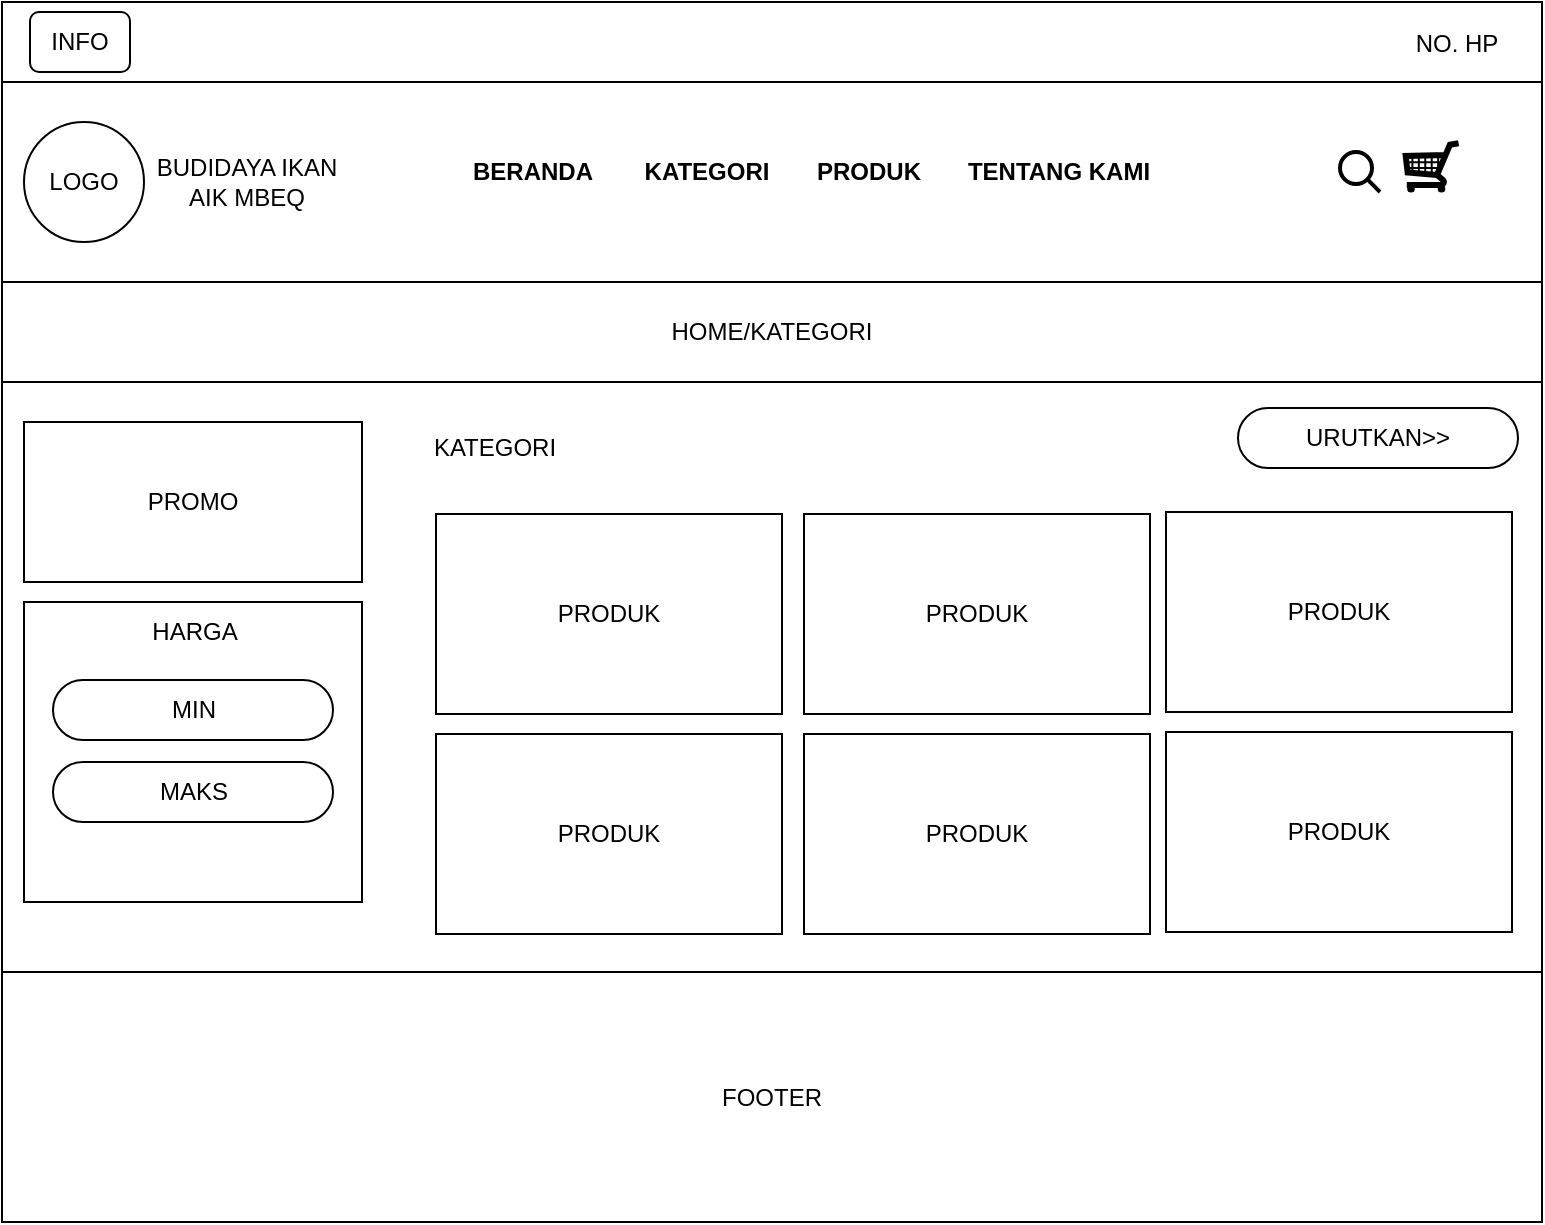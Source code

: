 <mxfile version="20.2.7" type="github"><diagram id="1opXMB63q1PROVAGqaSO" name="Halaman-1"><mxGraphModel dx="1102" dy="582" grid="1" gridSize="10" guides="1" tooltips="1" connect="1" arrows="1" fold="1" page="1" pageScale="1" pageWidth="827" pageHeight="1169" math="0" shadow="0"><root><mxCell id="0"/><mxCell id="1" parent="0"/><mxCell id="IAcSTOW7h1JJa9TZFMxw-1" value="" style="rounded=0;whiteSpace=wrap;html=1;" parent="1" vertex="1"><mxGeometry x="30" y="40" width="770" height="560" as="geometry"/></mxCell><mxCell id="IAcSTOW7h1JJa9TZFMxw-2" value="" style="rounded=0;whiteSpace=wrap;html=1;" parent="1" vertex="1"><mxGeometry x="30" y="40" width="770" height="40" as="geometry"/></mxCell><mxCell id="IAcSTOW7h1JJa9TZFMxw-5" value="" style="shape=image;html=1;verticalAlign=top;verticalLabelPosition=bottom;labelBackgroundColor=#ffffff;imageAspect=0;aspect=fixed;image=https://cdn2.iconfinder.com/data/icons/vintage-line/32/Hp-128.png" parent="1" vertex="1"><mxGeometry x="699" y="42" width="38" height="38" as="geometry"/></mxCell><mxCell id="IAcSTOW7h1JJa9TZFMxw-6" value="NO. HP" style="text;html=1;resizable=0;autosize=1;align=center;verticalAlign=middle;points=[];fillColor=none;strokeColor=none;rounded=0;" parent="1" vertex="1"><mxGeometry x="727" y="46" width="60" height="30" as="geometry"/></mxCell><mxCell id="IAcSTOW7h1JJa9TZFMxw-9" value="LOGO" style="ellipse;whiteSpace=wrap;html=1;aspect=fixed;" parent="1" vertex="1"><mxGeometry x="41" y="100" width="60" height="60" as="geometry"/></mxCell><mxCell id="IAcSTOW7h1JJa9TZFMxw-10" value="INFO" style="rounded=1;whiteSpace=wrap;html=1;" parent="1" vertex="1"><mxGeometry x="44" y="45" width="50" height="30" as="geometry"/></mxCell><mxCell id="IAcSTOW7h1JJa9TZFMxw-11" value="BUDIDAYA IKAN&lt;br&gt;AIK MBEQ" style="text;html=1;resizable=0;autosize=1;align=center;verticalAlign=middle;points=[];fillColor=none;strokeColor=none;rounded=0;" parent="1" vertex="1"><mxGeometry x="97" y="110" width="110" height="40" as="geometry"/></mxCell><mxCell id="IAcSTOW7h1JJa9TZFMxw-12" value="&lt;b&gt;BERANDA&lt;/b&gt;" style="text;html=1;resizable=0;autosize=1;align=center;verticalAlign=middle;points=[];fillColor=none;strokeColor=none;rounded=0;" parent="1" vertex="1"><mxGeometry x="255" y="110" width="80" height="30" as="geometry"/></mxCell><mxCell id="IAcSTOW7h1JJa9TZFMxw-13" value="&lt;b&gt;KATEGORI&lt;/b&gt;" style="text;html=1;resizable=0;autosize=1;align=center;verticalAlign=middle;points=[];fillColor=none;strokeColor=none;rounded=0;" parent="1" vertex="1"><mxGeometry x="337" y="110" width="90" height="30" as="geometry"/></mxCell><mxCell id="IAcSTOW7h1JJa9TZFMxw-14" value="&lt;b&gt;PRODUK&lt;/b&gt;" style="text;html=1;resizable=0;autosize=1;align=center;verticalAlign=middle;points=[];fillColor=none;strokeColor=none;rounded=0;" parent="1" vertex="1"><mxGeometry x="423" y="110" width="80" height="30" as="geometry"/></mxCell><mxCell id="IAcSTOW7h1JJa9TZFMxw-15" value="&lt;b&gt;TENTANG KAMI&lt;/b&gt;" style="text;html=1;resizable=0;autosize=1;align=center;verticalAlign=middle;points=[];fillColor=none;strokeColor=none;rounded=0;" parent="1" vertex="1"><mxGeometry x="503" y="110" width="110" height="30" as="geometry"/></mxCell><mxCell id="IAcSTOW7h1JJa9TZFMxw-16" value="" style="html=1;verticalLabelPosition=bottom;align=center;labelBackgroundColor=#ffffff;verticalAlign=top;strokeWidth=2;strokeColor=#000000;shadow=0;dashed=0;shape=mxgraph.ios7.icons.looking_glass;" parent="1" vertex="1"><mxGeometry x="699" y="115" width="20" height="20" as="geometry"/></mxCell><mxCell id="IAcSTOW7h1JJa9TZFMxw-17" value="" style="verticalLabelPosition=bottom;shadow=0;dashed=0;align=center;html=1;verticalAlign=top;strokeWidth=1;shape=mxgraph.mockup.misc.shoppingCart;strokeColor=#000000;fillColor=#121212;" parent="1" vertex="1"><mxGeometry x="731" y="110" width="28" height="25" as="geometry"/></mxCell><mxCell id="aDCdStQjP_fd2dsH2E0y-1" value="HOME/KATEGORI" style="rounded=0;whiteSpace=wrap;html=1;" vertex="1" parent="1"><mxGeometry x="30" y="180" width="770" height="50" as="geometry"/></mxCell><mxCell id="aDCdStQjP_fd2dsH2E0y-2" value="PROMO" style="rounded=0;whiteSpace=wrap;html=1;" vertex="1" parent="1"><mxGeometry x="41" y="250" width="169" height="80" as="geometry"/></mxCell><mxCell id="aDCdStQjP_fd2dsH2E0y-3" value="" style="rounded=0;whiteSpace=wrap;html=1;" vertex="1" parent="1"><mxGeometry x="41" y="340" width="169" height="150" as="geometry"/></mxCell><mxCell id="aDCdStQjP_fd2dsH2E0y-4" value="MIN" style="rounded=1;whiteSpace=wrap;html=1;arcSize=50;" vertex="1" parent="1"><mxGeometry x="55.5" y="379" width="140" height="30" as="geometry"/></mxCell><mxCell id="aDCdStQjP_fd2dsH2E0y-5" value="HARGA" style="text;html=1;resizable=0;autosize=1;align=center;verticalAlign=middle;points=[];fillColor=none;strokeColor=none;rounded=0;" vertex="1" parent="1"><mxGeometry x="90.5" y="340" width="70" height="30" as="geometry"/></mxCell><mxCell id="aDCdStQjP_fd2dsH2E0y-6" value="MAKS" style="rounded=1;whiteSpace=wrap;html=1;arcSize=50;" vertex="1" parent="1"><mxGeometry x="55.5" y="420" width="140" height="30" as="geometry"/></mxCell><mxCell id="aDCdStQjP_fd2dsH2E0y-8" value="KATEGORI" style="text;html=1;resizable=0;autosize=1;align=center;verticalAlign=middle;points=[];fillColor=none;strokeColor=none;rounded=0;" vertex="1" parent="1"><mxGeometry x="236" y="248" width="80" height="30" as="geometry"/></mxCell><mxCell id="aDCdStQjP_fd2dsH2E0y-9" value="PRODUK" style="rounded=0;whiteSpace=wrap;html=1;" vertex="1" parent="1"><mxGeometry x="247" y="296" width="173" height="100" as="geometry"/></mxCell><mxCell id="aDCdStQjP_fd2dsH2E0y-10" value="PRODUK" style="rounded=0;whiteSpace=wrap;html=1;" vertex="1" parent="1"><mxGeometry x="431" y="296" width="173" height="100" as="geometry"/></mxCell><mxCell id="aDCdStQjP_fd2dsH2E0y-11" value="PRODUK" style="rounded=0;whiteSpace=wrap;html=1;" vertex="1" parent="1"><mxGeometry x="612" y="295" width="173" height="100" as="geometry"/></mxCell><mxCell id="aDCdStQjP_fd2dsH2E0y-15" value="PRODUK" style="rounded=0;whiteSpace=wrap;html=1;" vertex="1" parent="1"><mxGeometry x="431" y="406" width="173" height="100" as="geometry"/></mxCell><mxCell id="aDCdStQjP_fd2dsH2E0y-16" value="PRODUK" style="rounded=0;whiteSpace=wrap;html=1;" vertex="1" parent="1"><mxGeometry x="247" y="406" width="173" height="100" as="geometry"/></mxCell><mxCell id="aDCdStQjP_fd2dsH2E0y-17" value="PRODUK" style="rounded=0;whiteSpace=wrap;html=1;" vertex="1" parent="1"><mxGeometry x="612" y="405" width="173" height="100" as="geometry"/></mxCell><mxCell id="aDCdStQjP_fd2dsH2E0y-18" value="URUTKAN&amp;gt;&amp;gt;" style="rounded=1;whiteSpace=wrap;html=1;arcSize=50;" vertex="1" parent="1"><mxGeometry x="648" y="243" width="140" height="30" as="geometry"/></mxCell><mxCell id="aDCdStQjP_fd2dsH2E0y-19" value="FOOTER" style="rounded=0;whiteSpace=wrap;html=1;" vertex="1" parent="1"><mxGeometry x="30" y="525" width="770" height="125" as="geometry"/></mxCell></root></mxGraphModel></diagram></mxfile>